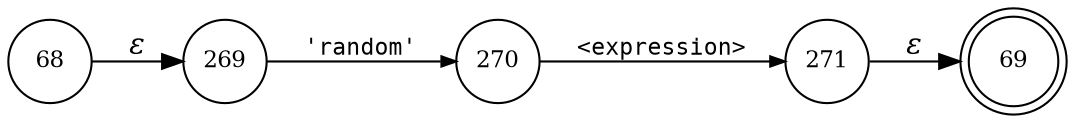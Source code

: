 digraph ATN {
rankdir=LR;
s69[fontsize=11, label="69", shape=doublecircle, fixedsize=true, width=.6];
s68[fontsize=11,label="68", shape=circle, fixedsize=true, width=.55, peripheries=1];
s269[fontsize=11,label="269", shape=circle, fixedsize=true, width=.55, peripheries=1];
s270[fontsize=11,label="270", shape=circle, fixedsize=true, width=.55, peripheries=1];
s271[fontsize=11,label="271", shape=circle, fixedsize=true, width=.55, peripheries=1];
s68 -> s269 [fontname="Times-Italic", label="&epsilon;"];
s269 -> s270 [fontsize=11, fontname="Courier", arrowsize=.7, label = "'random'", arrowhead = normal];
s270 -> s271 [fontsize=11, fontname="Courier", arrowsize=.7, label = "<expression>", arrowhead = normal];
s271 -> s69 [fontname="Times-Italic", label="&epsilon;"];
}